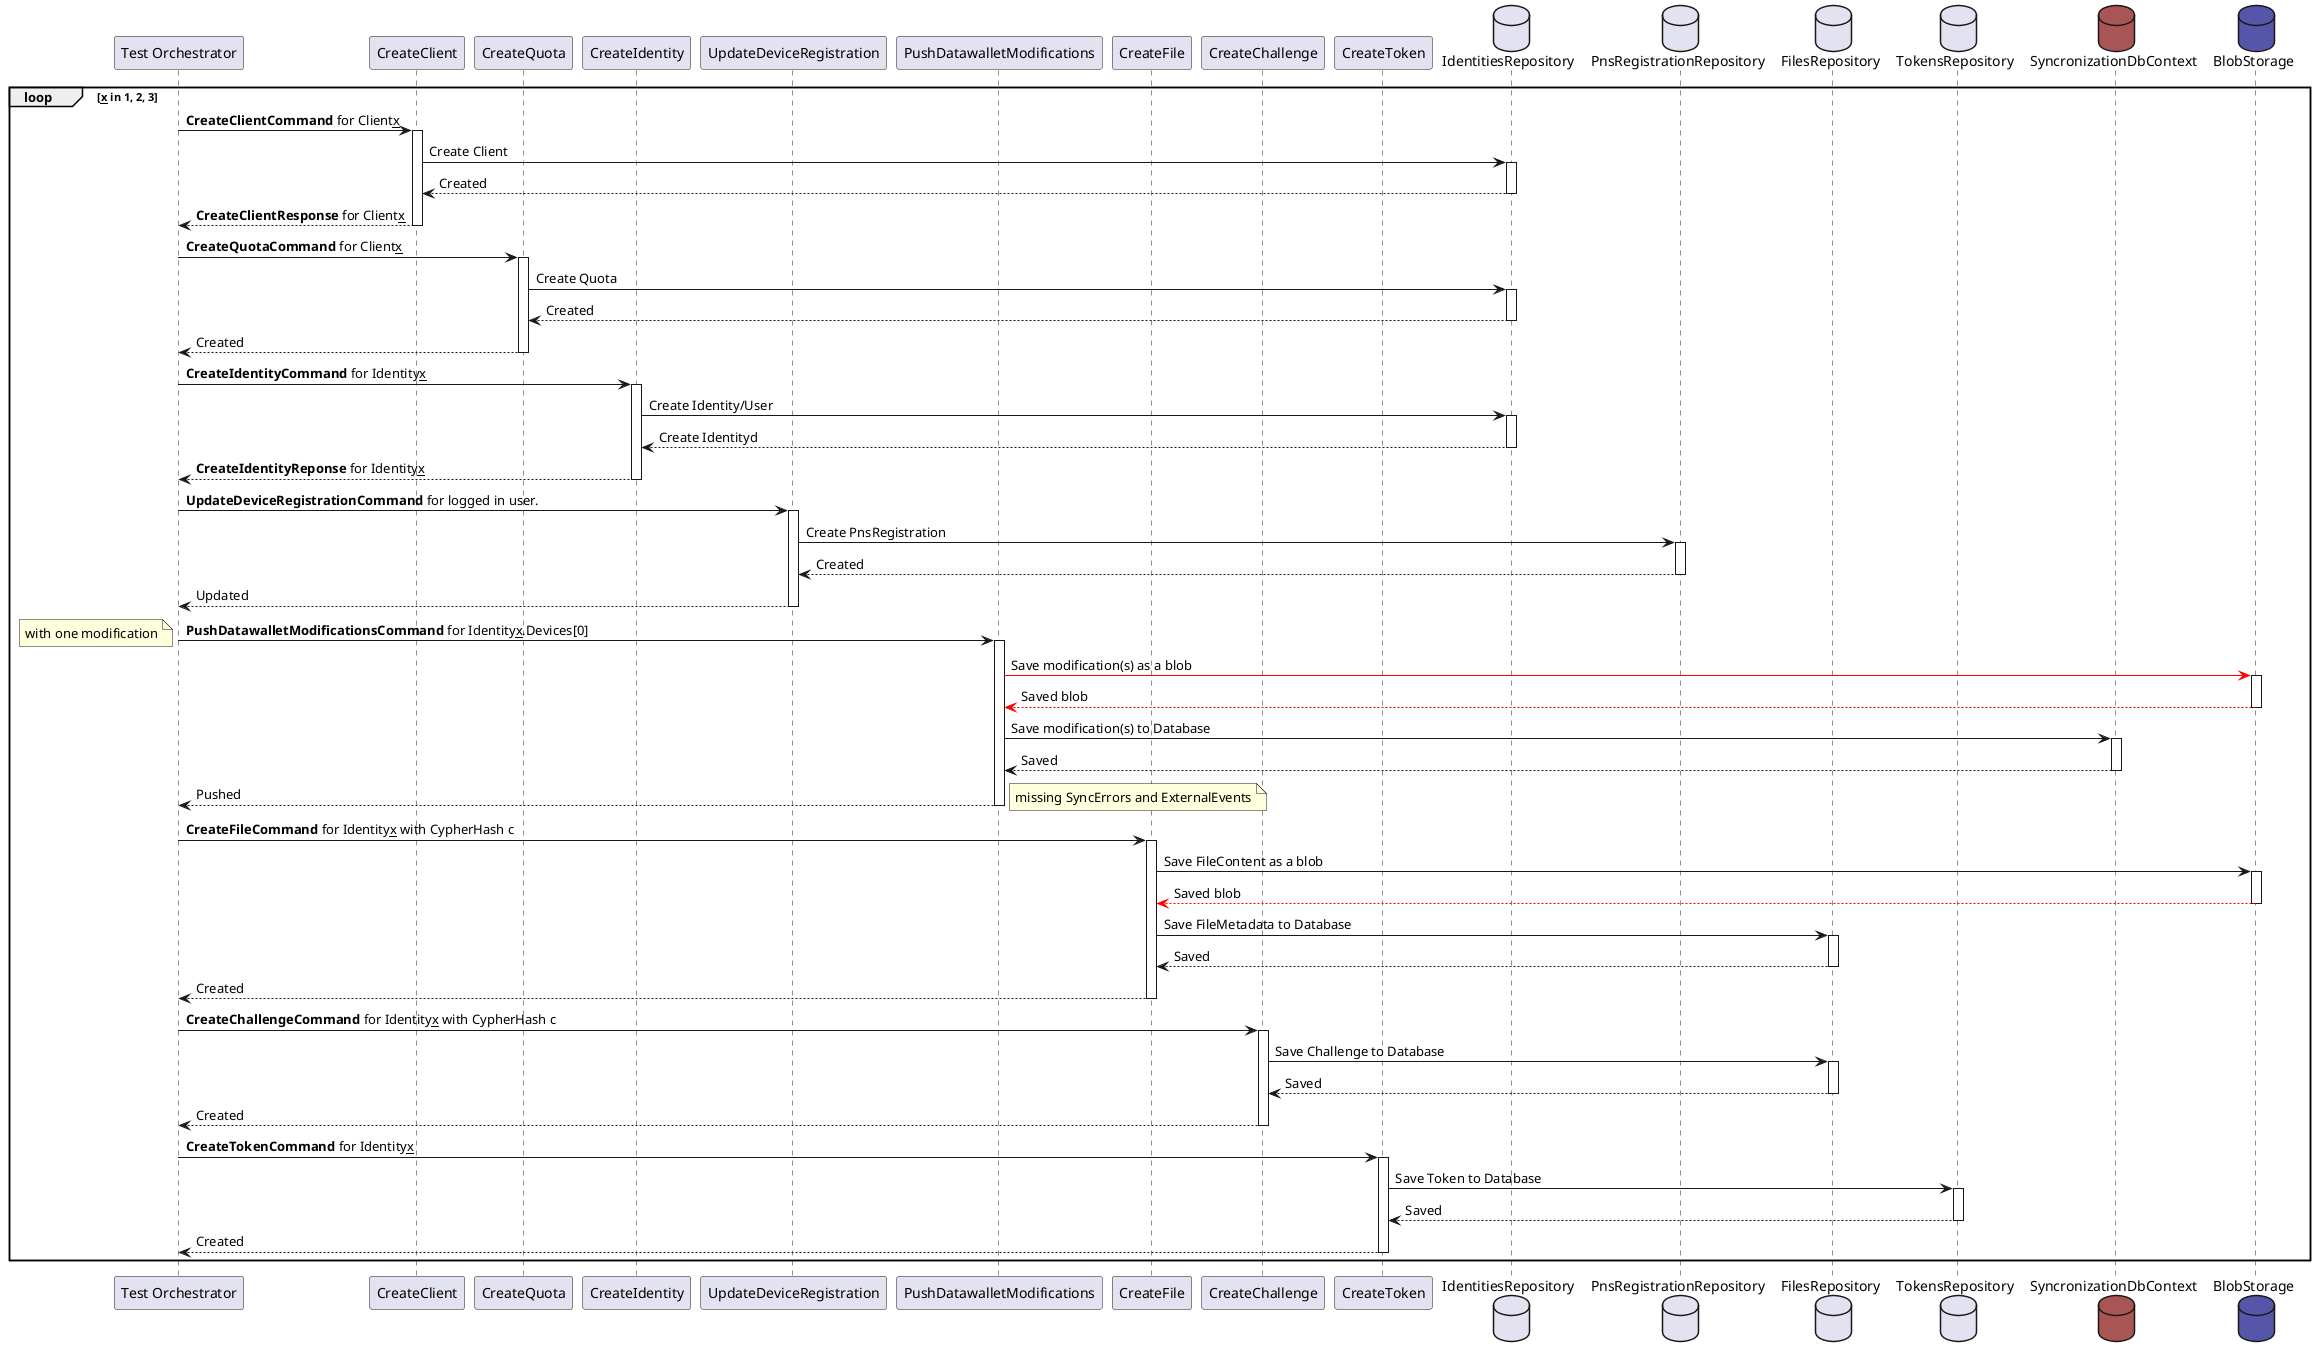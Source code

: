 @startuml Identity Creation
participant "Test Orchestrator" as to order 1

participant CreateClient as h_cc order 20
participant CreateQuota as h_cq order 20
participant CreateIdentity as h_ci order 21
participant UpdateDeviceRegistration as h_udr order 22
participant PushDatawalletModifications as h_pdwm order 23
participant CreateFile as h_cfc order 24
participant CreateChallenge as h_ccc order 25
participant CreateToken as h_ctc order 25

database IdentitiesRepository as d_id order 100
database PnsRegistrationRepository as d_pnsr order 100
database FilesRepository as d_fr order 100
database TokensRepository as d_tr order 100
database SyncronizationDbContext as d_sync order 100 #aa5555 
database BlobStorage as bs order 120 #5555aa

autoactivate on

loop __x__ in 1, 2, 3

    to -> h_cc          : **CreateClientCommand** for Client__x__
    h_cc -> d_id        : Create Client
    h_cc <-- d_id       : Created
    to <-- h_cc         : **CreateClientResponse** for Client__x__

    to -> h_cq          : **CreateQuotaCommand** for Client__x__
    h_cq -> d_id        : Create Quota
    h_cq <-- d_id       : Created
    to <-- h_cq         : Created

    to -> h_ci          : **CreateIdentityCommand** for Identity__x__
    h_ci -> d_id        : Create Identity/User
    h_ci <-- d_id       : Create Identityd
    to <-- h_ci         : **CreateIdentityReponse** for Identity__x__
    
    to -> h_udr         : **UpdateDeviceRegistrationCommand** for logged in user.
    h_udr -> d_pnsr     : Create PnsRegistration
    h_udr <-- d_pnsr    : Created
    to <-- h_udr        : Updated
    
    to -> h_pdwm        : **PushDatawalletModificationsCommand** for Identity__x__.Devices[0]
    note left           : with one modification
    h_pdwm -[#red]> bs  : Save modification(s) as a blob
    h_pdwm <-[#red]- bs : Saved blob
    h_pdwm -> d_sync    : Save modification(s) to Database 
    h_pdwm <-- d_sync   : Saved 
    h_pdwm --> to        : Pushed
    note right: missing SyncErrors and ExternalEvents
    
    to -> h_cfc        : **CreateFileCommand** for Identity__x__ with CypherHash c
    h_cfc -> bs        : Save FileContent as a blob
    h_cfc <-[#red]- bs : Saved blob
    h_cfc -> d_fr      : Save FileMetadata to Database 
    h_cfc <-- d_fr     : Saved 
    h_cfc --> to        : Created

    to -> h_ccc        : **CreateChallengeCommand** for Identity__x__ with CypherHash c
    h_ccc -> d_fr      : Save Challenge to Database 
    h_ccc <-- d_fr     : Saved
    h_ccc --> to        : Created

    to -> h_ctc        : **CreateTokenCommand** for Identity__x__
    h_ctc -> d_tr      : Save Token to Database 
    h_ctc <-- d_tr     : Saved
    h_ctc --> to        : Created
    
end
@enduml